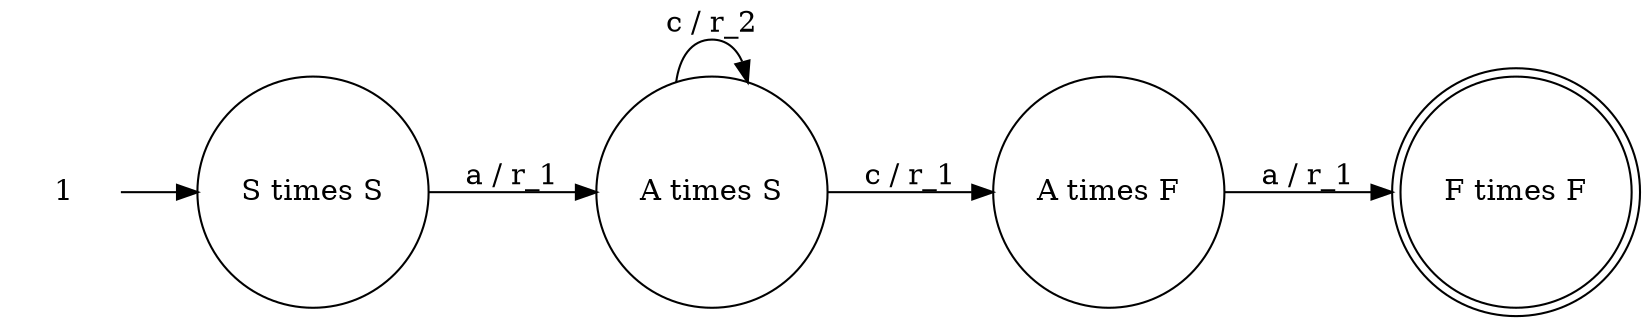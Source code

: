 digraph Automaton {rankdir = LR;
initial [shape=plaintext,label="1"];
initial -> start;
start [shape=circle,label="S \times S"];
start -> sawAstart [label="a / r_1"]

sawAstart [shape=circle,label="A \times S"];
sawAstart -> sawAfinal [label="c / r_1"]

sawAstart -> sawAstart [label="c / r_2"]

sawAfinal [shape=circle,label="A \times F"];

sawAfinal -> final [label="a / r_1"]
final [shape=doublecircle,label="F \times F"];
}